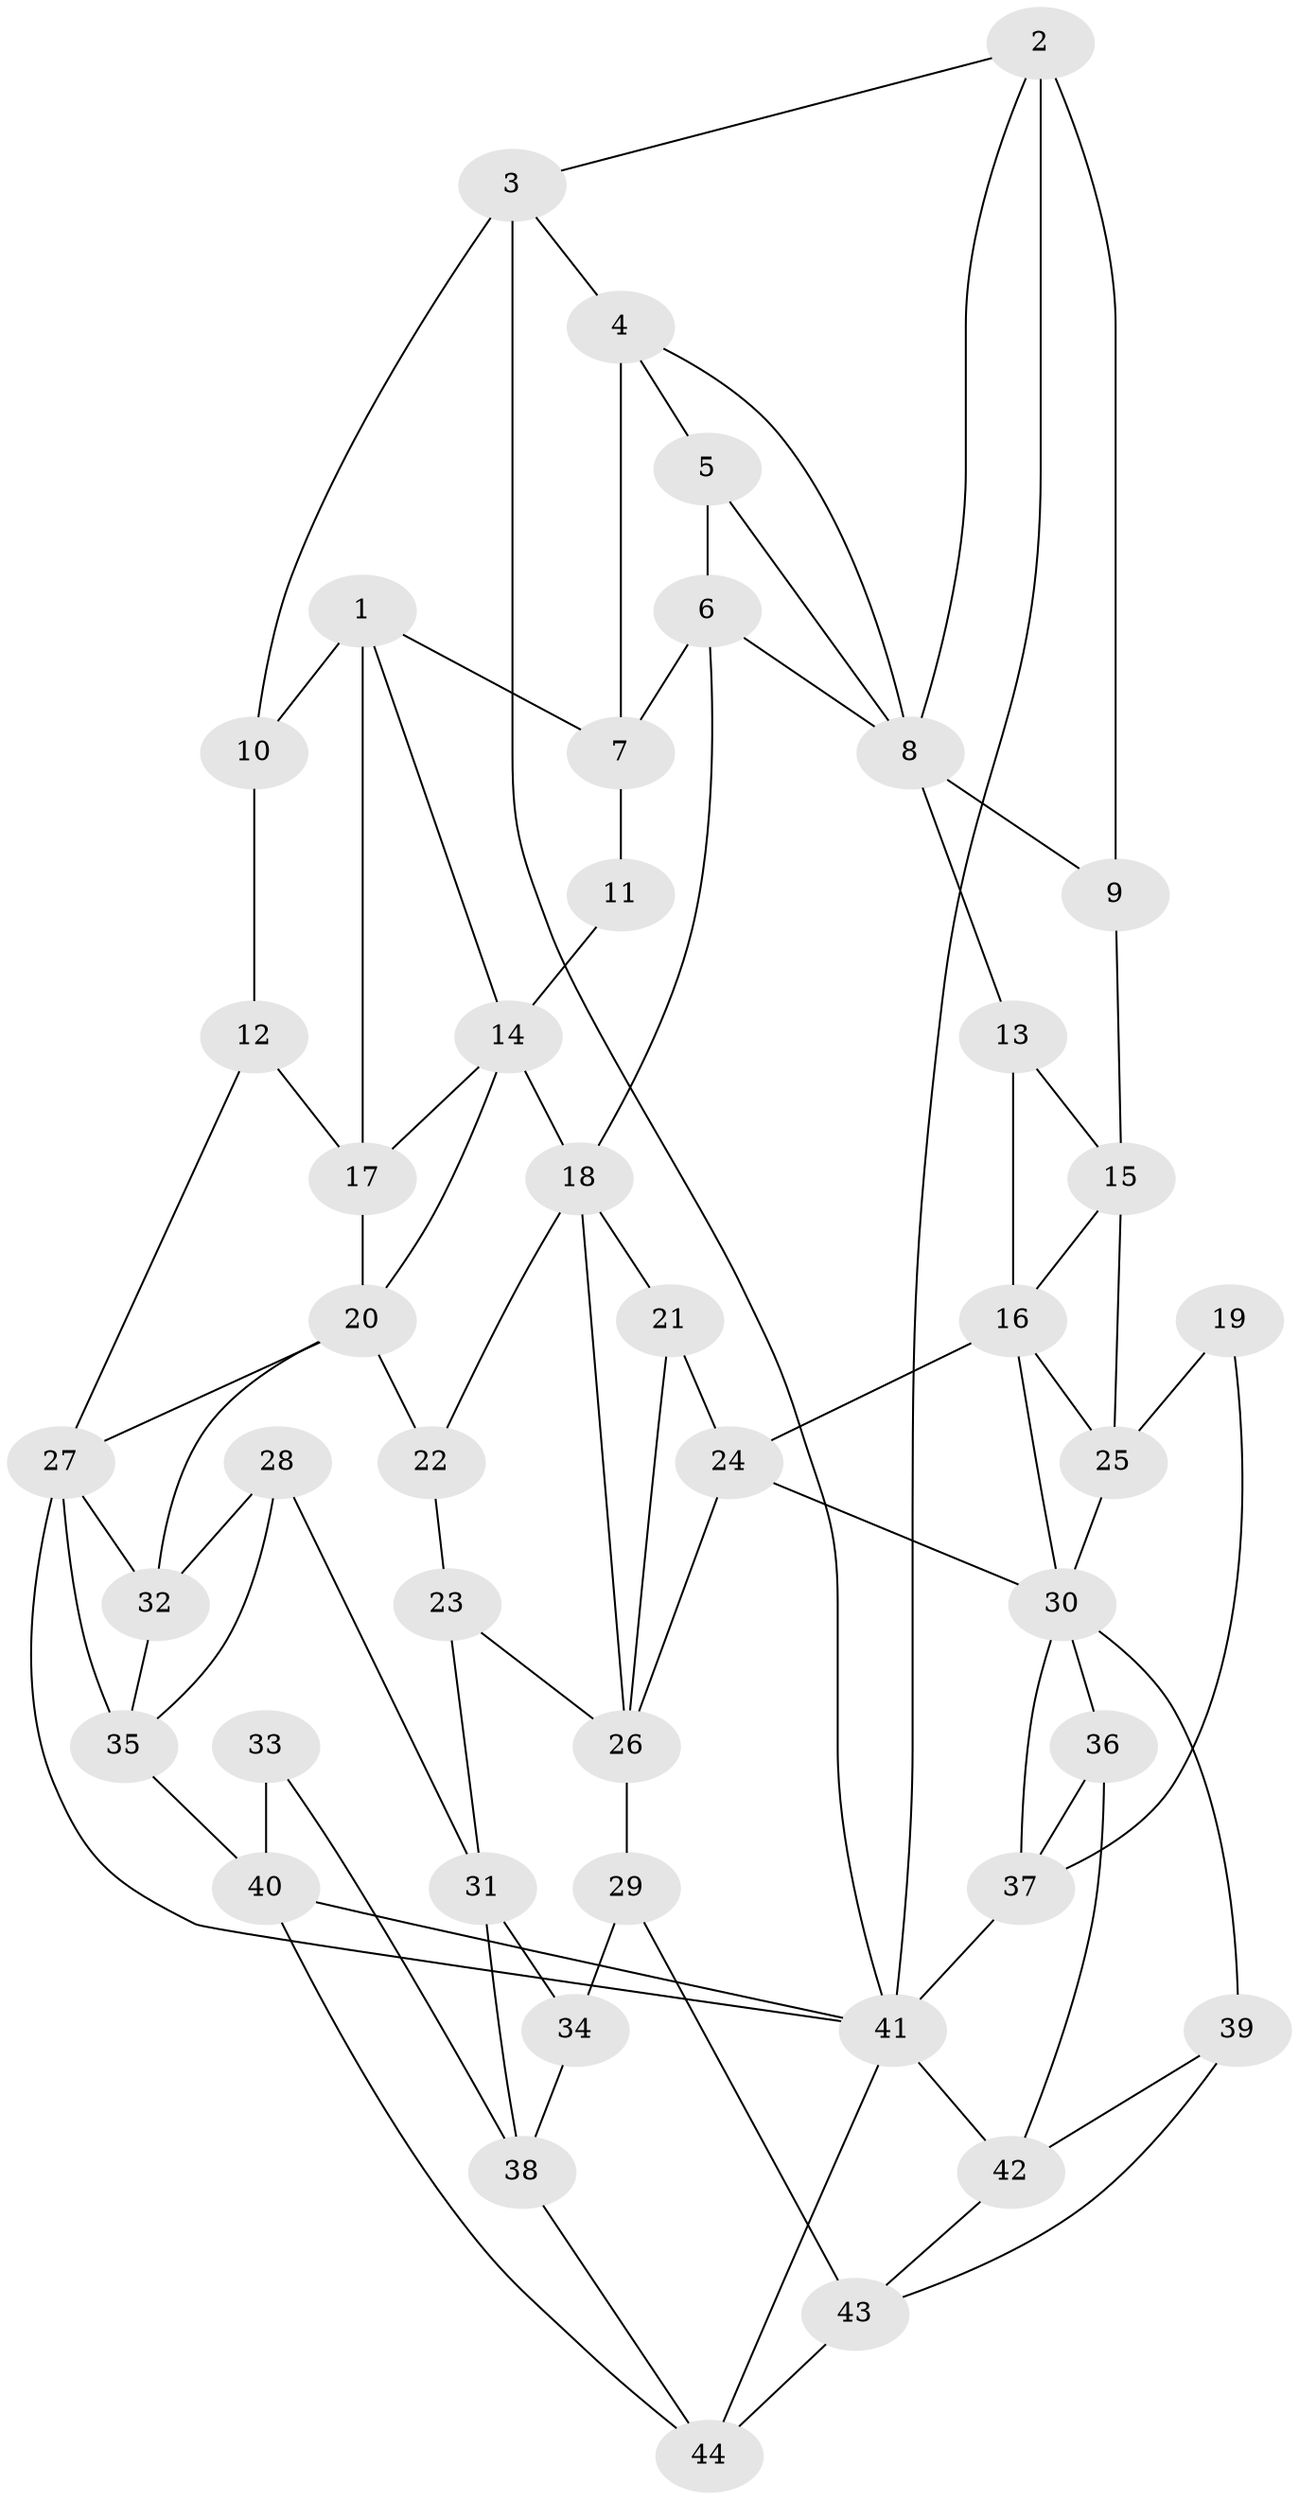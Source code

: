 // original degree distribution, {3: 0.0136986301369863, 5: 0.4657534246575342, 4: 0.2671232876712329, 6: 0.2534246575342466}
// Generated by graph-tools (version 1.1) at 2025/38/03/04/25 23:38:21]
// undirected, 44 vertices, 85 edges
graph export_dot {
  node [color=gray90,style=filled];
  1;
  2;
  3;
  4;
  5;
  6;
  7;
  8;
  9;
  10;
  11;
  12;
  13;
  14;
  15;
  16;
  17;
  18;
  19;
  20;
  21;
  22;
  23;
  24;
  25;
  26;
  27;
  28;
  29;
  30;
  31;
  32;
  33;
  34;
  35;
  36;
  37;
  38;
  39;
  40;
  41;
  42;
  43;
  44;
  1 -- 7 [weight=1.0];
  1 -- 10 [weight=2.0];
  1 -- 14 [weight=1.0];
  1 -- 17 [weight=1.0];
  2 -- 3 [weight=1.0];
  2 -- 8 [weight=1.0];
  2 -- 9 [weight=2.0];
  2 -- 41 [weight=1.0];
  3 -- 4 [weight=1.0];
  3 -- 10 [weight=2.0];
  3 -- 41 [weight=1.0];
  4 -- 5 [weight=1.0];
  4 -- 7 [weight=2.0];
  4 -- 8 [weight=1.0];
  5 -- 6 [weight=1.0];
  5 -- 8 [weight=1.0];
  6 -- 7 [weight=1.0];
  6 -- 8 [weight=1.0];
  6 -- 18 [weight=1.0];
  7 -- 11 [weight=2.0];
  8 -- 9 [weight=1.0];
  8 -- 13 [weight=1.0];
  9 -- 15 [weight=2.0];
  10 -- 12 [weight=1.0];
  11 -- 14 [weight=2.0];
  12 -- 17 [weight=1.0];
  12 -- 27 [weight=1.0];
  13 -- 15 [weight=1.0];
  13 -- 16 [weight=1.0];
  14 -- 17 [weight=1.0];
  14 -- 18 [weight=1.0];
  14 -- 20 [weight=1.0];
  15 -- 16 [weight=1.0];
  15 -- 25 [weight=1.0];
  16 -- 24 [weight=1.0];
  16 -- 25 [weight=1.0];
  16 -- 30 [weight=1.0];
  17 -- 20 [weight=1.0];
  18 -- 21 [weight=1.0];
  18 -- 22 [weight=1.0];
  18 -- 26 [weight=1.0];
  19 -- 25 [weight=1.0];
  19 -- 37 [weight=2.0];
  20 -- 22 [weight=2.0];
  20 -- 27 [weight=1.0];
  20 -- 32 [weight=1.0];
  21 -- 24 [weight=2.0];
  21 -- 26 [weight=1.0];
  22 -- 23 [weight=1.0];
  23 -- 26 [weight=1.0];
  23 -- 31 [weight=1.0];
  24 -- 26 [weight=1.0];
  24 -- 30 [weight=1.0];
  25 -- 30 [weight=1.0];
  26 -- 29 [weight=1.0];
  27 -- 32 [weight=1.0];
  27 -- 35 [weight=1.0];
  27 -- 41 [weight=1.0];
  28 -- 31 [weight=1.0];
  28 -- 32 [weight=1.0];
  28 -- 35 [weight=1.0];
  29 -- 34 [weight=1.0];
  29 -- 43 [weight=1.0];
  30 -- 36 [weight=1.0];
  30 -- 37 [weight=1.0];
  30 -- 39 [weight=1.0];
  31 -- 34 [weight=2.0];
  31 -- 38 [weight=1.0];
  32 -- 35 [weight=1.0];
  33 -- 38 [weight=1.0];
  33 -- 40 [weight=2.0];
  34 -- 38 [weight=1.0];
  35 -- 40 [weight=2.0];
  36 -- 37 [weight=2.0];
  36 -- 42 [weight=1.0];
  37 -- 41 [weight=1.0];
  38 -- 44 [weight=1.0];
  39 -- 42 [weight=1.0];
  39 -- 43 [weight=2.0];
  40 -- 41 [weight=1.0];
  40 -- 44 [weight=1.0];
  41 -- 42 [weight=1.0];
  41 -- 44 [weight=1.0];
  42 -- 43 [weight=1.0];
  43 -- 44 [weight=2.0];
}
